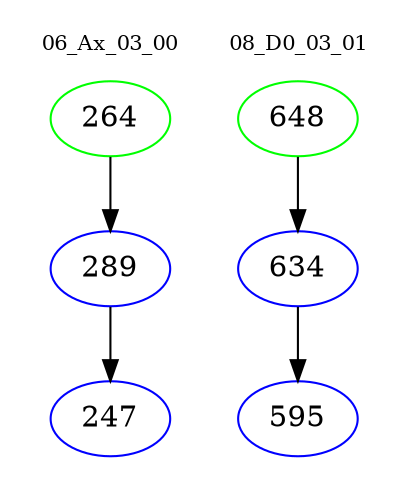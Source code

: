 digraph{
subgraph cluster_0 {
color = white
label = "06_Ax_03_00";
fontsize=10;
T0_264 [label="264", color="green"]
T0_264 -> T0_289 [color="black"]
T0_289 [label="289", color="blue"]
T0_289 -> T0_247 [color="black"]
T0_247 [label="247", color="blue"]
}
subgraph cluster_1 {
color = white
label = "08_D0_03_01";
fontsize=10;
T1_648 [label="648", color="green"]
T1_648 -> T1_634 [color="black"]
T1_634 [label="634", color="blue"]
T1_634 -> T1_595 [color="black"]
T1_595 [label="595", color="blue"]
}
}
